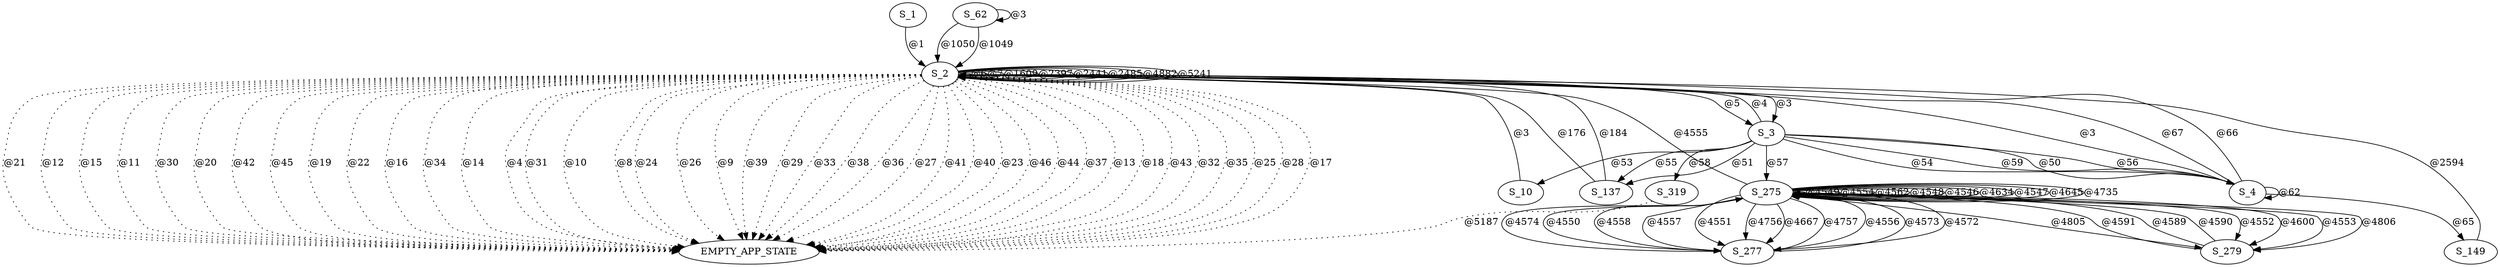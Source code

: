 digraph graphtest {
  S_1 -> S_2  [ label="@1"] ;
  S_2 -> S_3  [ label="@3"] ;
  S_2 -> EMPTY_APP_STATE  [ style=dotted,label="@24"] ;
  S_2 -> EMPTY_APP_STATE  [ style=dotted,label="@26"] ;
  S_2 -> EMPTY_APP_STATE  [ style=dotted,label="@9"] ;
  S_2 -> EMPTY_APP_STATE  [ style=dotted,label="@39"] ;
  S_2 -> S_2  [ label="@6"] ;
  S_2 -> EMPTY_APP_STATE  [ style=dotted,label="@29"] ;
  S_2 -> S_3  [ label="@5"] ;
  S_2 -> EMPTY_APP_STATE  [ style=dotted,label="@33"] ;
  S_2 -> EMPTY_APP_STATE  [ style=dotted,label="@38"] ;
  S_2 -> EMPTY_APP_STATE  [ style=dotted,label="@36"] ;
  S_2 -> EMPTY_APP_STATE  [ style=dotted,label="@27"] ;
  S_2 -> EMPTY_APP_STATE  [ style=dotted,label="@41"] ;
  S_2 -> EMPTY_APP_STATE  [ style=dotted,label="@40"] ;
  S_2 -> EMPTY_APP_STATE  [ style=dotted,label="@23"] ;
  S_2 -> EMPTY_APP_STATE  [ style=dotted,label="@46"] ;
  S_2 -> EMPTY_APP_STATE  [ style=dotted,label="@44"] ;
  S_2 -> EMPTY_APP_STATE  [ style=dotted,label="@37"] ;
  S_2 -> EMPTY_APP_STATE  [ style=dotted,label="@13"] ;
  S_2 -> EMPTY_APP_STATE  [ style=dotted,label="@18"] ;
  S_2 -> EMPTY_APP_STATE  [ style=dotted,label="@43"] ;
  S_2 -> EMPTY_APP_STATE  [ style=dotted,label="@31"] ;
  S_2 -> EMPTY_APP_STATE  [ style=dotted,label="@10"] ;
  S_2 -> EMPTY_APP_STATE  [ style=dotted,label="@8"] ;
  S_2 -> EMPTY_APP_STATE  [ style=dotted,label="@32"] ;
  S_2 -> EMPTY_APP_STATE  [ style=dotted,label="@35"] ;
  S_2 -> EMPTY_APP_STATE  [ style=dotted,label="@25"] ;
  S_2 -> EMPTY_APP_STATE  [ style=dotted,label="@28"] ;
  S_2 -> EMPTY_APP_STATE  [ style=dotted,label="@17"] ;
  S_2 -> EMPTY_APP_STATE  [ style=dotted,label="@21"] ;
  S_2 -> S_2  [ label="@7"] ;
  S_2 -> EMPTY_APP_STATE  [ style=dotted,label="@12"] ;
  S_2 -> EMPTY_APP_STATE  [ style=dotted,label="@15"] ;
  S_2 -> EMPTY_APP_STATE  [ style=dotted,label="@11"] ;
  S_2 -> EMPTY_APP_STATE  [ style=dotted,label="@30"] ;
  S_2 -> EMPTY_APP_STATE  [ style=dotted,label="@20"] ;
  S_2 -> EMPTY_APP_STATE  [ style=dotted,label="@42"] ;
  S_2 -> EMPTY_APP_STATE  [ style=dotted,label="@45"] ;
  S_2 -> EMPTY_APP_STATE  [ style=dotted,label="@19"] ;
  S_2 -> EMPTY_APP_STATE  [ style=dotted,label="@22"] ;
  S_2 -> EMPTY_APP_STATE  [ style=dotted,label="@16"] ;
  S_2 -> EMPTY_APP_STATE  [ style=dotted,label="@34"] ;
  S_2 -> EMPTY_APP_STATE  [ style=dotted,label="@14"] ;
  S_2 -> S_2  [ label="@1609"] ;
  S_2 -> S_2  [ label="@2397"] ;
  S_2 -> S_2  [ label="@2441"] ;
  S_2 -> S_2  [ label="@2485"] ;
  S_2 -> EMPTY_APP_STATE  [ style=dotted,label="@4"] ;
  S_2 -> S_2  [ label="@4882"] ;
  S_2 -> S_2  [ label="@5241"] ;
  S_3 -> S_4  [ label="@56"] ;
  S_3 -> S_10  [ label="@53"] ;
  S_3 -> S_4  [ label="@54"] ;
  S_3 -> S_2  [ label="@4"] ;
  S_3 -> S_137  [ label="@51"] ;
  S_3 -> S_137  [ label="@55"] ;
  S_3 -> S_4  [ label="@59"] ;
  S_3 -> S_275  [ label="@57"] ;
  S_3 -> S_4  [ label="@50"] ;
  S_3 -> S_319  [ label="@58"] ;
  S_4 -> S_2  [ label="@3"] ;
  S_4 -> S_2  [ label="@67"] ;
  S_4 -> S_149  [ label="@65"] ;
  S_4 -> S_4  [ label="@62"] ;
  S_4 -> S_2  [ label="@66"] ;
  S_10 -> S_2  [ label="@3"] ;
  S_62 -> S_62  [ label="@3"] ;
  S_62 -> S_2  [ label="@1050"] ;
  S_62 -> S_2  [ label="@1049"] ;
  S_137 -> S_2  [ label="@184"] ;
  S_137 -> S_2  [ label="@176"] ;
  S_149 -> S_2  [ label="@2594"] ;
  S_275 -> S_275  [ label="@4549"] ;
  S_275 -> S_277  [ label="@4550"] ;
  S_275 -> S_279  [ label="@4552"] ;
  S_275 -> S_275  [ label="@4554"] ;
  S_275 -> S_275  [ label="@4562"] ;
  S_275 -> S_275  [ label="@4548"] ;
  S_275 -> S_275  [ label="@4546"] ;
  S_275 -> S_277  [ label="@4558"] ;
  S_275 -> S_279  [ label="@4600"] ;
  S_275 -> S_275  [ label="@4634"] ;
  S_275 -> S_275  [ label="@4547"] ;
  S_275 -> S_277  [ label="@4557"] ;
  S_275 -> S_275  [ label="@4645"] ;
  S_275 -> S_277  [ label="@4551"] ;
  S_275 -> S_275  [ label="@4735"] ;
  S_275 -> S_277  [ label="@4756"] ;
  S_275 -> S_279  [ label="@4553"] ;
  S_275 -> S_277  [ label="@4667"] ;
  S_275 -> S_279  [ label="@4806"] ;
  S_275 -> S_279  [ label="@4805"] ;
  S_275 -> S_277  [ label="@4757"] ;
  S_275 -> S_2  [ label="@4555"] ;
  S_277 -> S_275  [ label="@4556"] ;
  S_277 -> S_275  [ label="@4573"] ;
  S_277 -> S_275  [ label="@4572"] ;
  S_277 -> S_275  [ label="@4574"] ;
  S_279 -> S_275  [ label="@4591"] ;
  S_279 -> S_275  [ label="@4589"] ;
  S_279 -> S_275  [ label="@4590"] ;
  S_319 -> EMPTY_APP_STATE  [ style=dotted,label="@5187"] ;
}